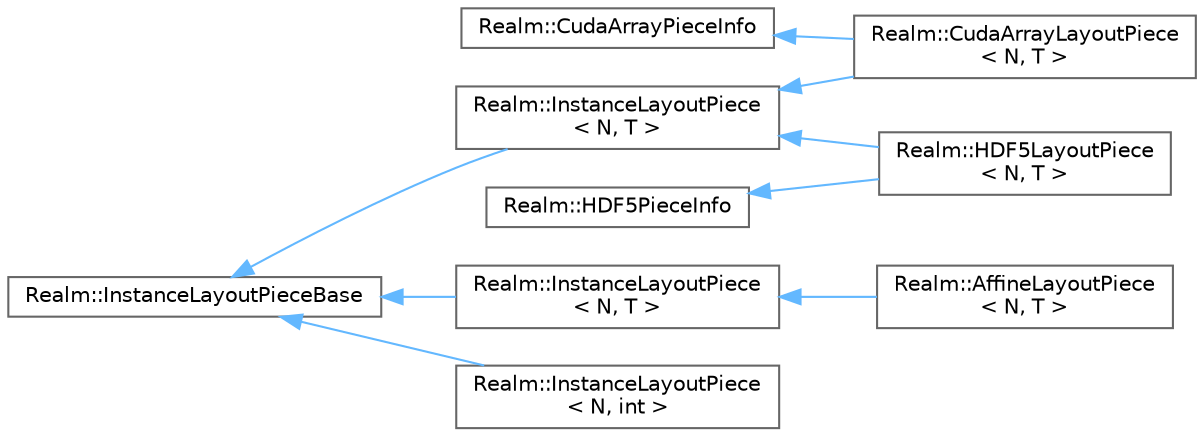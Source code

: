 digraph "Graphical Class Hierarchy"
{
 // LATEX_PDF_SIZE
  bgcolor="transparent";
  edge [fontname=Helvetica,fontsize=10,labelfontname=Helvetica,labelfontsize=10];
  node [fontname=Helvetica,fontsize=10,shape=box,height=0.2,width=0.4];
  rankdir="LR";
  Node0 [id="Node000000",label="Realm::CudaArrayPieceInfo",height=0.2,width=0.4,color="grey40", fillcolor="white", style="filled",URL="$structRealm_1_1CudaArrayPieceInfo.html",tooltip=" "];
  Node0 -> Node1 [id="edge107_Node000000_Node000001",dir="back",color="steelblue1",style="solid",tooltip=" "];
  Node1 [id="Node000001",label="Realm::CudaArrayLayoutPiece\l\< N, T \>",height=0.2,width=0.4,color="grey40", fillcolor="white", style="filled",URL="$classRealm_1_1CudaArrayLayoutPiece.html",tooltip=" "];
  Node4 [id="Node000004",label="Realm::HDF5PieceInfo",height=0.2,width=0.4,color="grey40", fillcolor="white", style="filled",URL="$structRealm_1_1HDF5PieceInfo.html",tooltip=" "];
  Node4 -> Node3 [id="edge108_Node000004_Node000003",dir="back",color="steelblue1",style="solid",tooltip=" "];
  Node3 [id="Node000003",label="Realm::HDF5LayoutPiece\l\< N, T \>",height=0.2,width=0.4,color="grey40", fillcolor="white", style="filled",URL="$classRealm_1_1HDF5LayoutPiece.html",tooltip=" "];
  Node5 [id="Node000005",label="Realm::InstanceLayoutPieceBase",height=0.2,width=0.4,color="grey40", fillcolor="white", style="filled",URL="$classRealm_1_1InstanceLayoutPieceBase.html",tooltip=" "];
  Node5 -> Node6 [id="edge109_Node000005_Node000006",dir="back",color="steelblue1",style="solid",tooltip=" "];
  Node6 [id="Node000006",label="Realm::InstanceLayoutPiece\l\< N, int \>",height=0.2,width=0.4,color="grey40", fillcolor="white", style="filled",URL="$classRealm_1_1InstanceLayoutPiece.html",tooltip=" "];
  Node5 -> Node2 [id="edge110_Node000005_Node000002",dir="back",color="steelblue1",style="solid",tooltip=" "];
  Node2 [id="Node000002",label="Realm::InstanceLayoutPiece\l\< N, T \>",height=0.2,width=0.4,color="grey40", fillcolor="white", style="filled",URL="$classRealm_1_1InstanceLayoutPiece.html",tooltip=" "];
  Node2 -> Node1 [id="edge111_Node000002_Node000001",dir="back",color="steelblue1",style="solid",tooltip=" "];
  Node2 -> Node3 [id="edge112_Node000002_Node000003",dir="back",color="steelblue1",style="solid",tooltip=" "];
  Node5 -> Node7 [id="edge113_Node000005_Node000007",dir="back",color="steelblue1",style="solid",tooltip=" "];
  Node7 [id="Node000007",label="Realm::InstanceLayoutPiece\l\< N, T \>",height=0.2,width=0.4,color="grey40", fillcolor="white", style="filled",URL="$classRealm_1_1InstanceLayoutPiece.html",tooltip=" "];
  Node7 -> Node8 [id="edge114_Node000007_Node000008",dir="back",color="steelblue1",style="solid",tooltip=" "];
  Node8 [id="Node000008",label="Realm::AffineLayoutPiece\l\< N, T \>",height=0.2,width=0.4,color="grey40", fillcolor="white", style="filled",URL="$classRealm_1_1AffineLayoutPiece.html",tooltip=" "];
}
